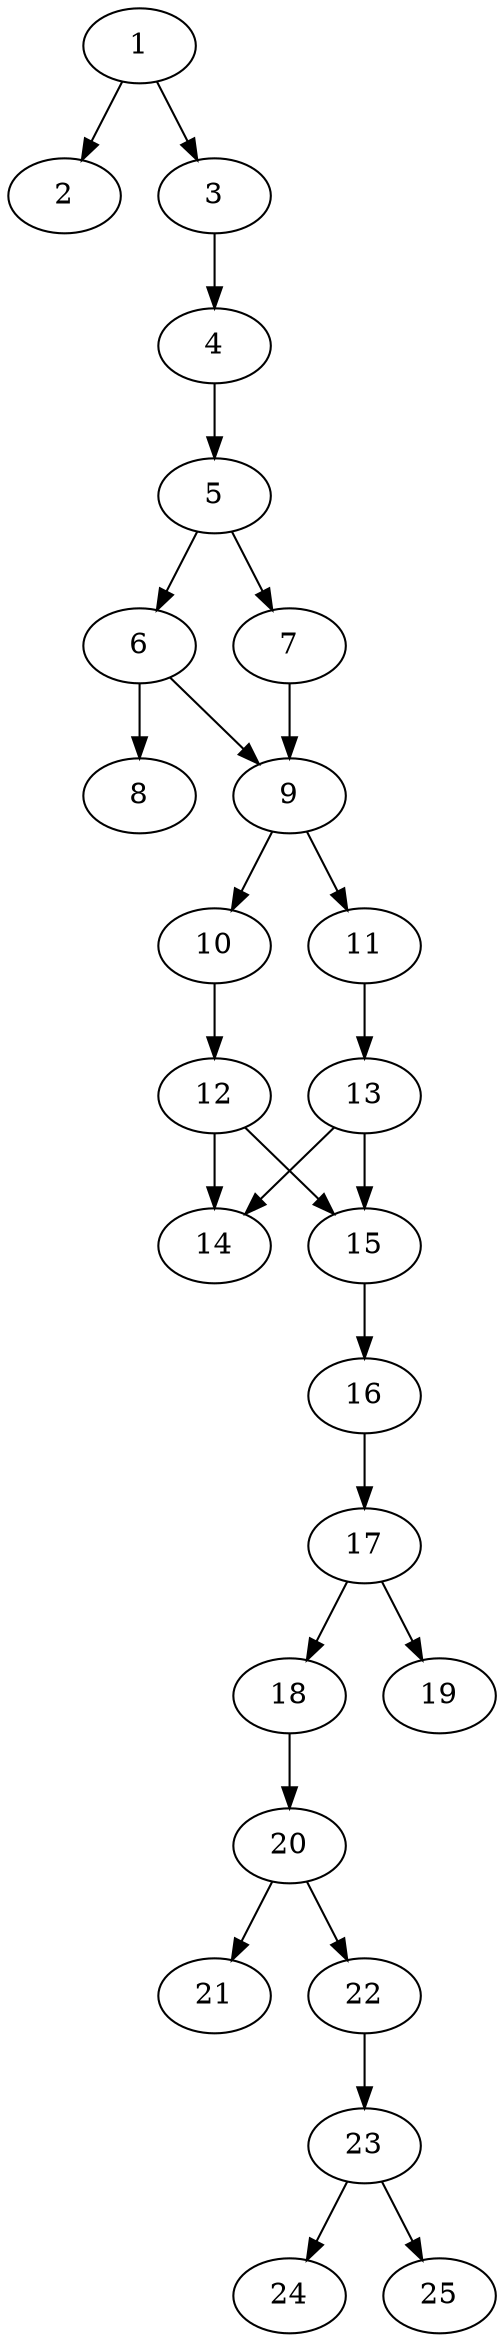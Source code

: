 // DAG automatically generated by daggen at Thu Oct  3 14:00:40 2019
// ./daggen --dot -n 25 --ccr 0.5 --fat 0.3 --regular 0.5 --density 0.6 --mindata 5242880 --maxdata 52428800 
digraph G {
  1 [size="71929856", alpha="0.14", expect_size="35964928"] 
  1 -> 2 [size ="35964928"]
  1 -> 3 [size ="35964928"]
  2 [size="42637312", alpha="0.09", expect_size="21318656"] 
  3 [size="103342080", alpha="0.09", expect_size="51671040"] 
  3 -> 4 [size ="51671040"]
  4 [size="58396672", alpha="0.10", expect_size="29198336"] 
  4 -> 5 [size ="29198336"]
  5 [size="48607232", alpha="0.20", expect_size="24303616"] 
  5 -> 6 [size ="24303616"]
  5 -> 7 [size ="24303616"]
  6 [size="76746752", alpha="0.01", expect_size="38373376"] 
  6 -> 8 [size ="38373376"]
  6 -> 9 [size ="38373376"]
  7 [size="85139456", alpha="0.16", expect_size="42569728"] 
  7 -> 9 [size ="42569728"]
  8 [size="83791872", alpha="0.13", expect_size="41895936"] 
  9 [size="89686016", alpha="0.05", expect_size="44843008"] 
  9 -> 10 [size ="44843008"]
  9 -> 11 [size ="44843008"]
  10 [size="102797312", alpha="0.10", expect_size="51398656"] 
  10 -> 12 [size ="51398656"]
  11 [size="65667072", alpha="0.07", expect_size="32833536"] 
  11 -> 13 [size ="32833536"]
  12 [size="39485440", alpha="0.18", expect_size="19742720"] 
  12 -> 14 [size ="19742720"]
  12 -> 15 [size ="19742720"]
  13 [size="82829312", alpha="0.12", expect_size="41414656"] 
  13 -> 14 [size ="41414656"]
  13 -> 15 [size ="41414656"]
  14 [size="33036288", alpha="0.06", expect_size="16518144"] 
  15 [size="81772544", alpha="0.15", expect_size="40886272"] 
  15 -> 16 [size ="40886272"]
  16 [size="79583232", alpha="0.03", expect_size="39791616"] 
  16 -> 17 [size ="39791616"]
  17 [size="82339840", alpha="0.06", expect_size="41169920"] 
  17 -> 18 [size ="41169920"]
  17 -> 19 [size ="41169920"]
  18 [size="65646592", alpha="0.09", expect_size="32823296"] 
  18 -> 20 [size ="32823296"]
  19 [size="33032192", alpha="0.16", expect_size="16516096"] 
  20 [size="56887296", alpha="0.15", expect_size="28443648"] 
  20 -> 21 [size ="28443648"]
  20 -> 22 [size ="28443648"]
  21 [size="11433984", alpha="0.08", expect_size="5716992"] 
  22 [size="45606912", alpha="0.08", expect_size="22803456"] 
  22 -> 23 [size ="22803456"]
  23 [size="34340864", alpha="0.07", expect_size="17170432"] 
  23 -> 24 [size ="17170432"]
  23 -> 25 [size ="17170432"]
  24 [size="90204160", alpha="0.17", expect_size="45102080"] 
  25 [size="24545280", alpha="0.15", expect_size="12272640"] 
}
